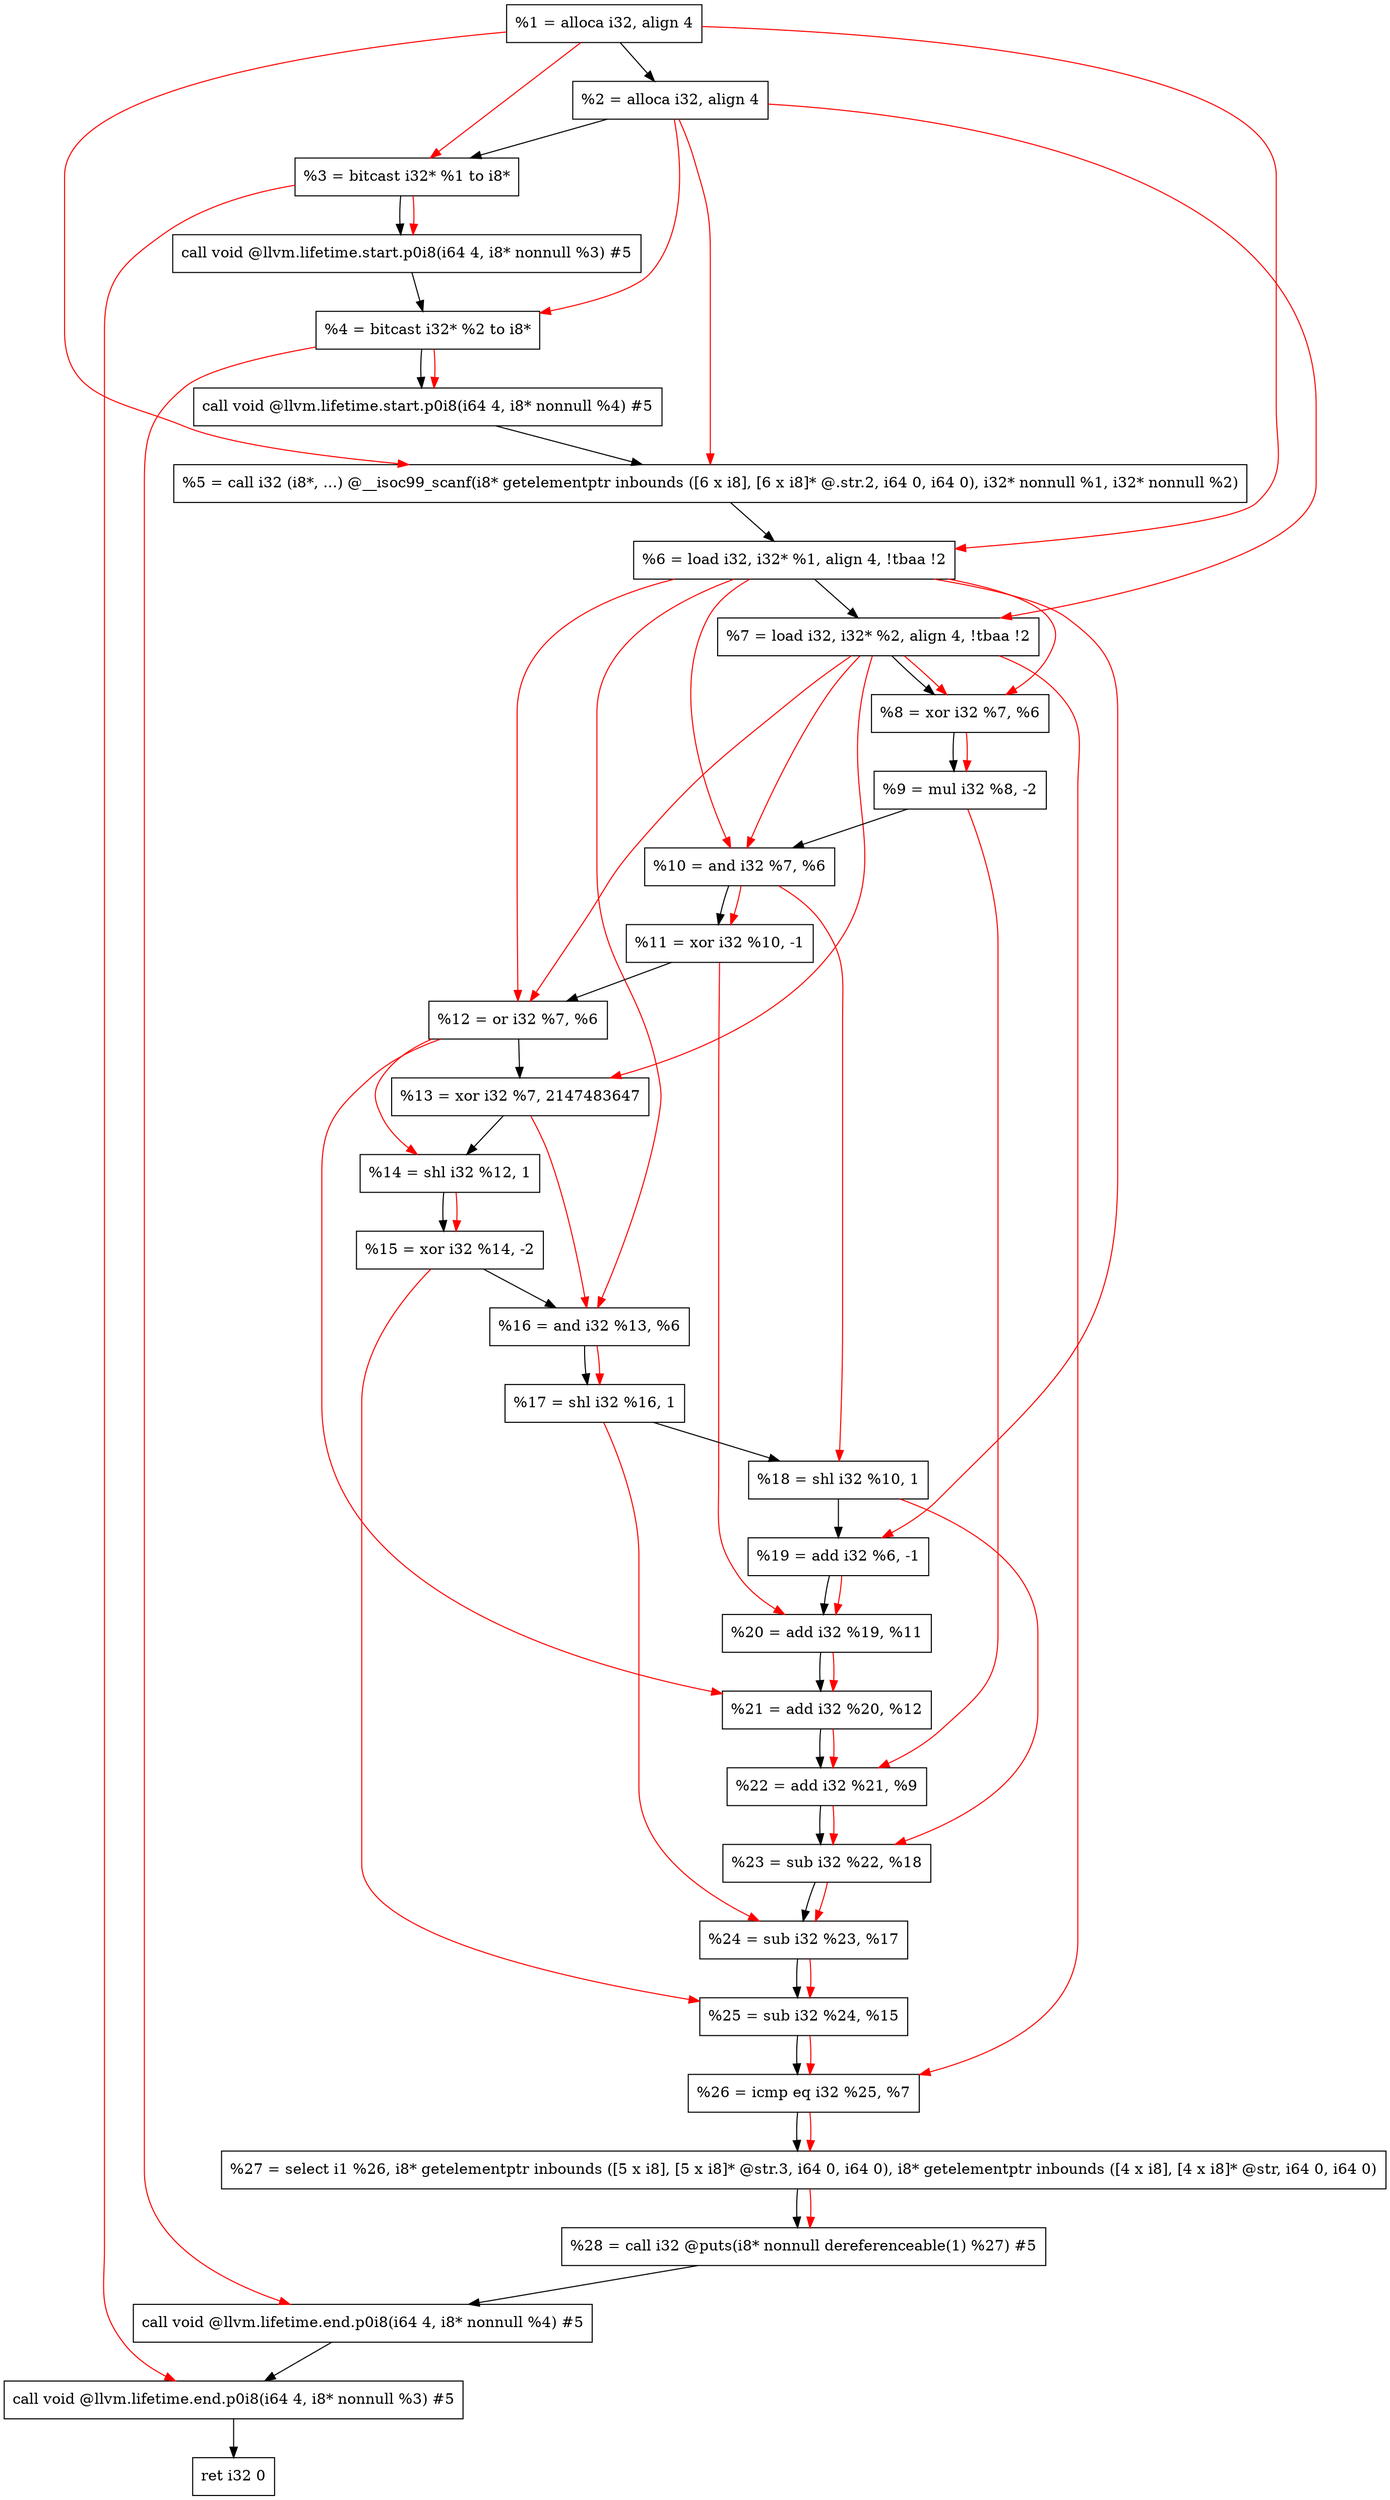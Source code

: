 digraph "DFG for'main' function" {
	Node0x13259e8[shape=record, label="  %1 = alloca i32, align 4"];
	Node0x1325a68[shape=record, label="  %2 = alloca i32, align 4"];
	Node0x1325af8[shape=record, label="  %3 = bitcast i32* %1 to i8*"];
	Node0x1325f58[shape=record, label="  call void @llvm.lifetime.start.p0i8(i64 4, i8* nonnull %3) #5"];
	Node0x1326038[shape=record, label="  %4 = bitcast i32* %2 to i8*"];
	Node0x1326158[shape=record, label="  call void @llvm.lifetime.start.p0i8(i64 4, i8* nonnull %4) #5"];
	Node0x1326390[shape=record, label="  %5 = call i32 (i8*, ...) @__isoc99_scanf(i8* getelementptr inbounds ([6 x i8], [6 x i8]* @.str.2, i64 0, i64 0), i32* nonnull %1, i32* nonnull %2)"];
	Node0x1326448[shape=record, label="  %6 = load i32, i32* %1, align 4, !tbaa !2"];
	Node0x13273b8[shape=record, label="  %7 = load i32, i32* %2, align 4, !tbaa !2"];
	Node0x1327a40[shape=record, label="  %8 = xor i32 %7, %6"];
	Node0x1327ab0[shape=record, label="  %9 = mul i32 %8, -2"];
	Node0x1327b20[shape=record, label="  %10 = and i32 %7, %6"];
	Node0x1327b90[shape=record, label="  %11 = xor i32 %10, -1"];
	Node0x1327c00[shape=record, label="  %12 = or i32 %7, %6"];
	Node0x1327c70[shape=record, label="  %13 = xor i32 %7, 2147483647"];
	Node0x1327ce0[shape=record, label="  %14 = shl i32 %12, 1"];
	Node0x1327d50[shape=record, label="  %15 = xor i32 %14, -2"];
	Node0x1327dc0[shape=record, label="  %16 = and i32 %13, %6"];
	Node0x1327e30[shape=record, label="  %17 = shl i32 %16, 1"];
	Node0x1327ea0[shape=record, label="  %18 = shl i32 %10, 1"];
	Node0x1327f10[shape=record, label="  %19 = add i32 %6, -1"];
	Node0x1327f80[shape=record, label="  %20 = add i32 %19, %11"];
	Node0x1327ff0[shape=record, label="  %21 = add i32 %20, %12"];
	Node0x1328060[shape=record, label="  %22 = add i32 %21, %9"];
	Node0x13280d0[shape=record, label="  %23 = sub i32 %22, %18"];
	Node0x1328140[shape=record, label="  %24 = sub i32 %23, %17"];
	Node0x13281b0[shape=record, label="  %25 = sub i32 %24, %15"];
	Node0x1328220[shape=record, label="  %26 = icmp eq i32 %25, %7"];
	Node0x12c69d8[shape=record, label="  %27 = select i1 %26, i8* getelementptr inbounds ([5 x i8], [5 x i8]* @str.3, i64 0, i64 0), i8* getelementptr inbounds ([4 x i8], [4 x i8]* @str, i64 0, i64 0)"];
	Node0x13282b0[shape=record, label="  %28 = call i32 @puts(i8* nonnull dereferenceable(1) %27) #5"];
	Node0x1328508[shape=record, label="  call void @llvm.lifetime.end.p0i8(i64 4, i8* nonnull %4) #5"];
	Node0x1328668[shape=record, label="  call void @llvm.lifetime.end.p0i8(i64 4, i8* nonnull %3) #5"];
	Node0x1328728[shape=record, label="  ret i32 0"];
	Node0x13259e8 -> Node0x1325a68;
	Node0x1325a68 -> Node0x1325af8;
	Node0x1325af8 -> Node0x1325f58;
	Node0x1325f58 -> Node0x1326038;
	Node0x1326038 -> Node0x1326158;
	Node0x1326158 -> Node0x1326390;
	Node0x1326390 -> Node0x1326448;
	Node0x1326448 -> Node0x13273b8;
	Node0x13273b8 -> Node0x1327a40;
	Node0x1327a40 -> Node0x1327ab0;
	Node0x1327ab0 -> Node0x1327b20;
	Node0x1327b20 -> Node0x1327b90;
	Node0x1327b90 -> Node0x1327c00;
	Node0x1327c00 -> Node0x1327c70;
	Node0x1327c70 -> Node0x1327ce0;
	Node0x1327ce0 -> Node0x1327d50;
	Node0x1327d50 -> Node0x1327dc0;
	Node0x1327dc0 -> Node0x1327e30;
	Node0x1327e30 -> Node0x1327ea0;
	Node0x1327ea0 -> Node0x1327f10;
	Node0x1327f10 -> Node0x1327f80;
	Node0x1327f80 -> Node0x1327ff0;
	Node0x1327ff0 -> Node0x1328060;
	Node0x1328060 -> Node0x13280d0;
	Node0x13280d0 -> Node0x1328140;
	Node0x1328140 -> Node0x13281b0;
	Node0x13281b0 -> Node0x1328220;
	Node0x1328220 -> Node0x12c69d8;
	Node0x12c69d8 -> Node0x13282b0;
	Node0x13282b0 -> Node0x1328508;
	Node0x1328508 -> Node0x1328668;
	Node0x1328668 -> Node0x1328728;
edge [color=red]
	Node0x13259e8 -> Node0x1325af8;
	Node0x1325af8 -> Node0x1325f58;
	Node0x1325a68 -> Node0x1326038;
	Node0x1326038 -> Node0x1326158;
	Node0x13259e8 -> Node0x1326390;
	Node0x1325a68 -> Node0x1326390;
	Node0x13259e8 -> Node0x1326448;
	Node0x1325a68 -> Node0x13273b8;
	Node0x13273b8 -> Node0x1327a40;
	Node0x1326448 -> Node0x1327a40;
	Node0x1327a40 -> Node0x1327ab0;
	Node0x13273b8 -> Node0x1327b20;
	Node0x1326448 -> Node0x1327b20;
	Node0x1327b20 -> Node0x1327b90;
	Node0x13273b8 -> Node0x1327c00;
	Node0x1326448 -> Node0x1327c00;
	Node0x13273b8 -> Node0x1327c70;
	Node0x1327c00 -> Node0x1327ce0;
	Node0x1327ce0 -> Node0x1327d50;
	Node0x1327c70 -> Node0x1327dc0;
	Node0x1326448 -> Node0x1327dc0;
	Node0x1327dc0 -> Node0x1327e30;
	Node0x1327b20 -> Node0x1327ea0;
	Node0x1326448 -> Node0x1327f10;
	Node0x1327f10 -> Node0x1327f80;
	Node0x1327b90 -> Node0x1327f80;
	Node0x1327f80 -> Node0x1327ff0;
	Node0x1327c00 -> Node0x1327ff0;
	Node0x1327ff0 -> Node0x1328060;
	Node0x1327ab0 -> Node0x1328060;
	Node0x1328060 -> Node0x13280d0;
	Node0x1327ea0 -> Node0x13280d0;
	Node0x13280d0 -> Node0x1328140;
	Node0x1327e30 -> Node0x1328140;
	Node0x1328140 -> Node0x13281b0;
	Node0x1327d50 -> Node0x13281b0;
	Node0x13281b0 -> Node0x1328220;
	Node0x13273b8 -> Node0x1328220;
	Node0x1328220 -> Node0x12c69d8;
	Node0x12c69d8 -> Node0x13282b0;
	Node0x1326038 -> Node0x1328508;
	Node0x1325af8 -> Node0x1328668;
}
